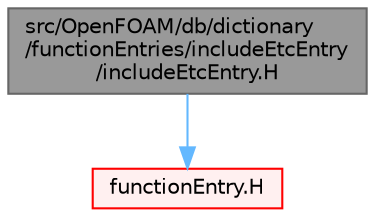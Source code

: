 digraph "src/OpenFOAM/db/dictionary/functionEntries/includeEtcEntry/includeEtcEntry.H"
{
 // LATEX_PDF_SIZE
  bgcolor="transparent";
  edge [fontname=Helvetica,fontsize=10,labelfontname=Helvetica,labelfontsize=10];
  node [fontname=Helvetica,fontsize=10,shape=box,height=0.2,width=0.4];
  Node1 [id="Node000001",label="src/OpenFOAM/db/dictionary\l/functionEntries/includeEtcEntry\l/includeEtcEntry.H",height=0.2,width=0.4,color="gray40", fillcolor="grey60", style="filled", fontcolor="black",tooltip=" "];
  Node1 -> Node2 [id="edge1_Node000001_Node000002",color="steelblue1",style="solid",tooltip=" "];
  Node2 [id="Node000002",label="functionEntry.H",height=0.2,width=0.4,color="red", fillcolor="#FFF0F0", style="filled",URL="$functionEntry_8H.html",tooltip=" "];
}
